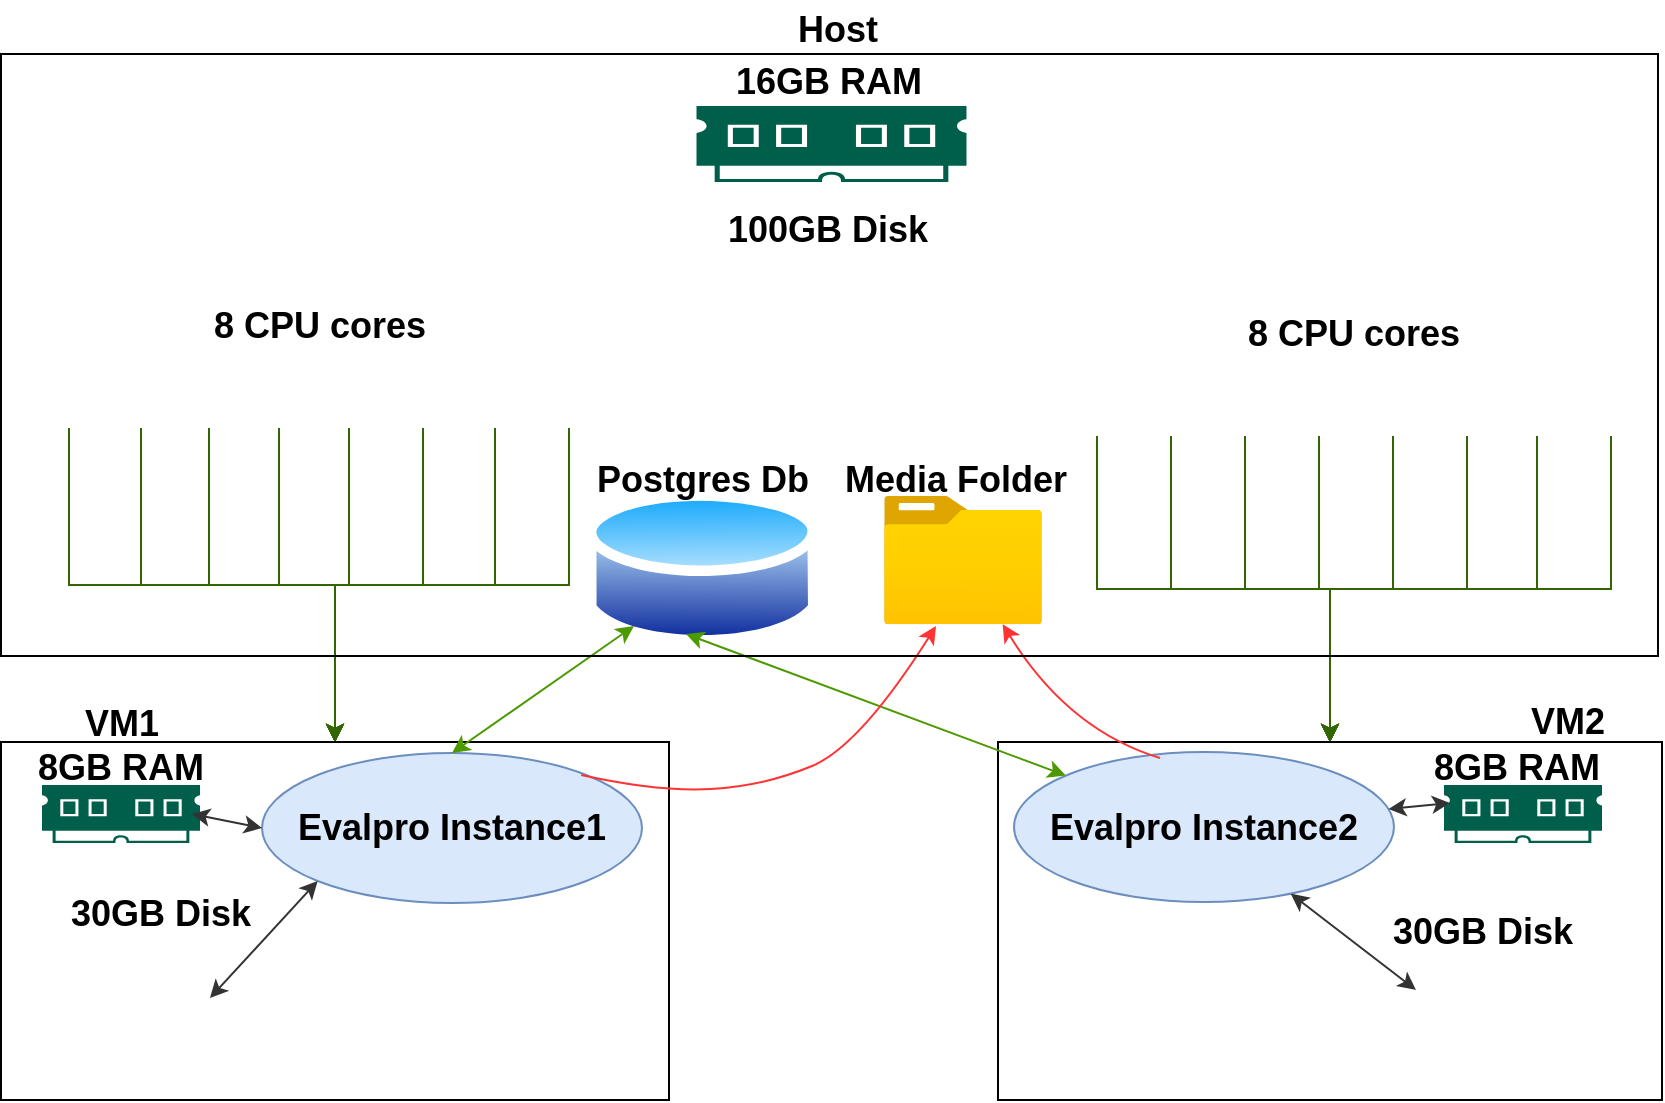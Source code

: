 <mxfile version="18.0.8" type="google"><diagram id="-WmlINrO_lOzJj9oJLUK" name="Page-1"><mxGraphModel grid="0" page="1" gridSize="10" guides="1" tooltips="1" connect="1" arrows="1" fold="1" pageScale="1" pageWidth="850" pageHeight="1100" math="0" shadow="0"><root><mxCell id="0"/><mxCell id="1" parent="0"/><mxCell id="ewf8oujv8Ed3ZUXBzoV--1" style="edgeStyle=orthogonalEdgeStyle;rounded=0;orthogonalLoop=1;jettySize=auto;html=1;exitX=0.5;exitY=1;exitDx=0;exitDy=0;strokeColor=#336600;" edge="1" parent="1" source="ewf8oujv8Ed3ZUXBzoV--2" target="ewf8oujv8Ed3ZUXBzoV--33"><mxGeometry relative="1" as="geometry"/></mxCell><mxCell id="ewf8oujv8Ed3ZUXBzoV--2" value="" style="shape=image;html=1;verticalAlign=top;verticalLabelPosition=bottom;labelBackgroundColor=#ffffff;imageAspect=0;aspect=fixed;image=https://cdn1.iconfinder.com/data/icons/unicons-line-vol-5/24/processor-128.png;fillColor=none;" vertex="1" parent="1"><mxGeometry x="22" y="167" width="47" height="47" as="geometry"/></mxCell><mxCell id="ewf8oujv8Ed3ZUXBzoV--3" style="edgeStyle=orthogonalEdgeStyle;rounded=0;orthogonalLoop=1;jettySize=auto;html=1;exitX=0.5;exitY=1;exitDx=0;exitDy=0;strokeColor=#336600;" edge="1" parent="1" source="ewf8oujv8Ed3ZUXBzoV--4" target="ewf8oujv8Ed3ZUXBzoV--33"><mxGeometry relative="1" as="geometry"/></mxCell><mxCell id="ewf8oujv8Ed3ZUXBzoV--4" value="" style="shape=image;html=1;verticalAlign=top;verticalLabelPosition=bottom;labelBackgroundColor=#ffffff;imageAspect=0;aspect=fixed;image=https://cdn1.iconfinder.com/data/icons/unicons-line-vol-5/24/processor-128.png;fillColor=none;" vertex="1" parent="1"><mxGeometry x="58" y="167" width="47" height="47" as="geometry"/></mxCell><mxCell id="ewf8oujv8Ed3ZUXBzoV--5" style="edgeStyle=orthogonalEdgeStyle;rounded=0;orthogonalLoop=1;jettySize=auto;html=1;exitX=0.5;exitY=1;exitDx=0;exitDy=0;entryX=0.5;entryY=0;entryDx=0;entryDy=0;strokeColor=#336600;" edge="1" parent="1" source="ewf8oujv8Ed3ZUXBzoV--6" target="ewf8oujv8Ed3ZUXBzoV--33"><mxGeometry relative="1" as="geometry"/></mxCell><mxCell id="ewf8oujv8Ed3ZUXBzoV--6" value="" style="shape=image;html=1;verticalAlign=top;verticalLabelPosition=bottom;labelBackgroundColor=#ffffff;imageAspect=0;aspect=fixed;image=https://cdn1.iconfinder.com/data/icons/unicons-line-vol-5/24/processor-128.png;fillColor=none;" vertex="1" parent="1"><mxGeometry x="92" y="167" width="47" height="47" as="geometry"/></mxCell><mxCell id="ewf8oujv8Ed3ZUXBzoV--7" style="edgeStyle=orthogonalEdgeStyle;rounded=0;orthogonalLoop=1;jettySize=auto;html=1;exitX=0.5;exitY=1;exitDx=0;exitDy=0;entryX=0.5;entryY=0;entryDx=0;entryDy=0;strokeColor=#336600;" edge="1" parent="1" source="ewf8oujv8Ed3ZUXBzoV--8" target="ewf8oujv8Ed3ZUXBzoV--33"><mxGeometry relative="1" as="geometry"/></mxCell><mxCell id="ewf8oujv8Ed3ZUXBzoV--8" value="" style="shape=image;html=1;verticalAlign=top;verticalLabelPosition=bottom;labelBackgroundColor=#ffffff;imageAspect=0;aspect=fixed;image=https://cdn1.iconfinder.com/data/icons/unicons-line-vol-5/24/processor-128.png;fillColor=none;" vertex="1" parent="1"><mxGeometry x="127" y="167" width="47" height="47" as="geometry"/></mxCell><mxCell id="ewf8oujv8Ed3ZUXBzoV--9" style="edgeStyle=orthogonalEdgeStyle;rounded=0;orthogonalLoop=1;jettySize=auto;html=1;exitX=0.5;exitY=1;exitDx=0;exitDy=0;entryX=0.5;entryY=0;entryDx=0;entryDy=0;strokeColor=#336600;" edge="1" parent="1" source="ewf8oujv8Ed3ZUXBzoV--10" target="ewf8oujv8Ed3ZUXBzoV--33"><mxGeometry relative="1" as="geometry"/></mxCell><mxCell id="ewf8oujv8Ed3ZUXBzoV--10" value="" style="shape=image;html=1;verticalAlign=top;verticalLabelPosition=bottom;labelBackgroundColor=#ffffff;imageAspect=0;aspect=fixed;image=https://cdn1.iconfinder.com/data/icons/unicons-line-vol-5/24/processor-128.png;fillColor=none;" vertex="1" parent="1"><mxGeometry x="162" y="167" width="47" height="47" as="geometry"/></mxCell><mxCell id="ewf8oujv8Ed3ZUXBzoV--11" style="edgeStyle=orthogonalEdgeStyle;rounded=0;orthogonalLoop=1;jettySize=auto;html=1;exitX=0.5;exitY=1;exitDx=0;exitDy=0;entryX=0.5;entryY=0;entryDx=0;entryDy=0;strokeColor=#336600;" edge="1" parent="1" source="ewf8oujv8Ed3ZUXBzoV--12" target="ewf8oujv8Ed3ZUXBzoV--33"><mxGeometry relative="1" as="geometry"/></mxCell><mxCell id="ewf8oujv8Ed3ZUXBzoV--12" value="" style="shape=image;html=1;verticalAlign=top;verticalLabelPosition=bottom;labelBackgroundColor=#ffffff;imageAspect=0;aspect=fixed;image=https://cdn1.iconfinder.com/data/icons/unicons-line-vol-5/24/processor-128.png;fillColor=none;" vertex="1" parent="1"><mxGeometry x="199" y="167" width="47" height="47" as="geometry"/></mxCell><mxCell id="ewf8oujv8Ed3ZUXBzoV--13" style="edgeStyle=orthogonalEdgeStyle;rounded=0;orthogonalLoop=1;jettySize=auto;html=1;exitX=0.5;exitY=1;exitDx=0;exitDy=0;entryX=0.5;entryY=0;entryDx=0;entryDy=0;strokeColor=#336600;" edge="1" parent="1" source="ewf8oujv8Ed3ZUXBzoV--14" target="ewf8oujv8Ed3ZUXBzoV--33"><mxGeometry relative="1" as="geometry"/></mxCell><mxCell id="ewf8oujv8Ed3ZUXBzoV--14" value="" style="shape=image;html=1;verticalAlign=top;verticalLabelPosition=bottom;labelBackgroundColor=#ffffff;imageAspect=0;aspect=fixed;image=https://cdn1.iconfinder.com/data/icons/unicons-line-vol-5/24/processor-128.png;fillColor=none;" vertex="1" parent="1"><mxGeometry x="235" y="167" width="47" height="47" as="geometry"/></mxCell><mxCell id="ewf8oujv8Ed3ZUXBzoV--15" style="edgeStyle=orthogonalEdgeStyle;rounded=0;orthogonalLoop=1;jettySize=auto;html=1;exitX=0.5;exitY=1;exitDx=0;exitDy=0;entryX=0.5;entryY=0;entryDx=0;entryDy=0;strokeColor=#336600;" edge="1" parent="1" source="ewf8oujv8Ed3ZUXBzoV--16" target="ewf8oujv8Ed3ZUXBzoV--33"><mxGeometry relative="1" as="geometry"/></mxCell><mxCell id="ewf8oujv8Ed3ZUXBzoV--16" value="" style="shape=image;html=1;verticalAlign=top;verticalLabelPosition=bottom;labelBackgroundColor=#ffffff;imageAspect=0;aspect=fixed;image=https://cdn1.iconfinder.com/data/icons/unicons-line-vol-5/24/processor-128.png;fillColor=none;" vertex="1" parent="1"><mxGeometry x="272" y="167" width="47" height="47" as="geometry"/></mxCell><mxCell id="ewf8oujv8Ed3ZUXBzoV--17" style="edgeStyle=orthogonalEdgeStyle;rounded=0;orthogonalLoop=1;jettySize=auto;html=1;exitX=0.5;exitY=1;exitDx=0;exitDy=0;strokeColor=#336600;" edge="1" parent="1" source="ewf8oujv8Ed3ZUXBzoV--18" target="ewf8oujv8Ed3ZUXBzoV--34"><mxGeometry relative="1" as="geometry"/></mxCell><mxCell id="ewf8oujv8Ed3ZUXBzoV--18" value="" style="shape=image;html=1;verticalAlign=top;verticalLabelPosition=bottom;labelBackgroundColor=#ffffff;imageAspect=0;aspect=fixed;image=https://cdn1.iconfinder.com/data/icons/unicons-line-vol-5/24/processor-128.png;fillColor=none;" vertex="1" parent="1"><mxGeometry x="536" y="171" width="47" height="47" as="geometry"/></mxCell><mxCell id="ewf8oujv8Ed3ZUXBzoV--19" style="edgeStyle=orthogonalEdgeStyle;rounded=0;orthogonalLoop=1;jettySize=auto;html=1;exitX=0.5;exitY=1;exitDx=0;exitDy=0;strokeColor=#336600;" edge="1" parent="1" source="ewf8oujv8Ed3ZUXBzoV--20" target="ewf8oujv8Ed3ZUXBzoV--34"><mxGeometry relative="1" as="geometry"/></mxCell><mxCell id="ewf8oujv8Ed3ZUXBzoV--20" value="" style="shape=image;html=1;verticalAlign=top;verticalLabelPosition=bottom;labelBackgroundColor=#ffffff;imageAspect=0;aspect=fixed;image=https://cdn1.iconfinder.com/data/icons/unicons-line-vol-5/24/processor-128.png;fillColor=none;" vertex="1" parent="1"><mxGeometry x="573" y="171" width="47" height="47" as="geometry"/></mxCell><mxCell id="ewf8oujv8Ed3ZUXBzoV--21" style="edgeStyle=orthogonalEdgeStyle;rounded=0;orthogonalLoop=1;jettySize=auto;html=1;exitX=0.5;exitY=1;exitDx=0;exitDy=0;entryX=0.5;entryY=0;entryDx=0;entryDy=0;strokeColor=#336600;" edge="1" parent="1" source="ewf8oujv8Ed3ZUXBzoV--22" target="ewf8oujv8Ed3ZUXBzoV--34"><mxGeometry relative="1" as="geometry"/></mxCell><mxCell id="ewf8oujv8Ed3ZUXBzoV--22" value="" style="shape=image;html=1;verticalAlign=top;verticalLabelPosition=bottom;labelBackgroundColor=#ffffff;imageAspect=0;aspect=fixed;image=https://cdn1.iconfinder.com/data/icons/unicons-line-vol-5/24/processor-128.png;fillColor=none;" vertex="1" parent="1"><mxGeometry x="610" y="171" width="47" height="47" as="geometry"/></mxCell><mxCell id="ewf8oujv8Ed3ZUXBzoV--23" style="edgeStyle=orthogonalEdgeStyle;rounded=0;orthogonalLoop=1;jettySize=auto;html=1;exitX=0.5;exitY=1;exitDx=0;exitDy=0;strokeColor=#336600;" edge="1" parent="1" source="ewf8oujv8Ed3ZUXBzoV--24" target="ewf8oujv8Ed3ZUXBzoV--34"><mxGeometry relative="1" as="geometry"/></mxCell><mxCell id="ewf8oujv8Ed3ZUXBzoV--24" value="" style="shape=image;html=1;verticalAlign=top;verticalLabelPosition=bottom;labelBackgroundColor=#ffffff;imageAspect=0;aspect=fixed;image=https://cdn1.iconfinder.com/data/icons/unicons-line-vol-5/24/processor-128.png;fillColor=none;" vertex="1" parent="1"><mxGeometry x="647" y="171" width="47" height="47" as="geometry"/></mxCell><mxCell id="ewf8oujv8Ed3ZUXBzoV--25" style="edgeStyle=orthogonalEdgeStyle;rounded=0;orthogonalLoop=1;jettySize=auto;html=1;exitX=0.5;exitY=1;exitDx=0;exitDy=0;entryX=0.5;entryY=0;entryDx=0;entryDy=0;strokeColor=#336600;" edge="1" parent="1" source="ewf8oujv8Ed3ZUXBzoV--26" target="ewf8oujv8Ed3ZUXBzoV--34"><mxGeometry relative="1" as="geometry"/></mxCell><mxCell id="ewf8oujv8Ed3ZUXBzoV--26" value="" style="shape=image;html=1;verticalAlign=top;verticalLabelPosition=bottom;labelBackgroundColor=#ffffff;imageAspect=0;aspect=fixed;image=https://cdn1.iconfinder.com/data/icons/unicons-line-vol-5/24/processor-128.png;fillColor=none;" vertex="1" parent="1"><mxGeometry x="684" y="171" width="47" height="47" as="geometry"/></mxCell><mxCell id="ewf8oujv8Ed3ZUXBzoV--27" style="edgeStyle=orthogonalEdgeStyle;rounded=0;orthogonalLoop=1;jettySize=auto;html=1;exitX=0.5;exitY=1;exitDx=0;exitDy=0;strokeColor=#336600;" edge="1" parent="1" source="ewf8oujv8Ed3ZUXBzoV--28" target="ewf8oujv8Ed3ZUXBzoV--34"><mxGeometry relative="1" as="geometry"/></mxCell><mxCell id="ewf8oujv8Ed3ZUXBzoV--28" value="" style="shape=image;html=1;verticalAlign=top;verticalLabelPosition=bottom;labelBackgroundColor=#ffffff;imageAspect=0;aspect=fixed;image=https://cdn1.iconfinder.com/data/icons/unicons-line-vol-5/24/processor-128.png;fillColor=none;" vertex="1" parent="1"><mxGeometry x="721" y="171" width="47" height="47" as="geometry"/></mxCell><mxCell id="ewf8oujv8Ed3ZUXBzoV--29" style="edgeStyle=orthogonalEdgeStyle;rounded=0;orthogonalLoop=1;jettySize=auto;html=1;exitX=0.5;exitY=1;exitDx=0;exitDy=0;entryX=0.5;entryY=0;entryDx=0;entryDy=0;strokeColor=#336600;" edge="1" parent="1" source="ewf8oujv8Ed3ZUXBzoV--30" target="ewf8oujv8Ed3ZUXBzoV--34"><mxGeometry relative="1" as="geometry"/></mxCell><mxCell id="ewf8oujv8Ed3ZUXBzoV--30" value="" style="shape=image;html=1;verticalAlign=top;verticalLabelPosition=bottom;labelBackgroundColor=#ffffff;imageAspect=0;aspect=fixed;image=https://cdn1.iconfinder.com/data/icons/unicons-line-vol-5/24/processor-128.png;fillColor=none;" vertex="1" parent="1"><mxGeometry x="756" y="171" width="47" height="47" as="geometry"/></mxCell><mxCell id="ewf8oujv8Ed3ZUXBzoV--31" style="edgeStyle=orthogonalEdgeStyle;rounded=0;orthogonalLoop=1;jettySize=auto;html=1;exitX=0.5;exitY=1;exitDx=0;exitDy=0;entryX=0.5;entryY=0;entryDx=0;entryDy=0;strokeColor=#336600;" edge="1" parent="1" source="ewf8oujv8Ed3ZUXBzoV--32" target="ewf8oujv8Ed3ZUXBzoV--34"><mxGeometry relative="1" as="geometry"/></mxCell><mxCell id="ewf8oujv8Ed3ZUXBzoV--32" value="" style="shape=image;html=1;verticalAlign=top;verticalLabelPosition=bottom;labelBackgroundColor=#ffffff;imageAspect=0;aspect=fixed;image=https://cdn1.iconfinder.com/data/icons/unicons-line-vol-5/24/processor-128.png;fillColor=none;" vertex="1" parent="1"><mxGeometry x="793" y="171" width="47" height="47" as="geometry"/></mxCell><mxCell id="ewf8oujv8Ed3ZUXBzoV--33" value="" style="rounded=0;whiteSpace=wrap;html=1;fillColor=none;" vertex="1" parent="1"><mxGeometry x="11.5" y="371" width="334" height="179" as="geometry"/></mxCell><mxCell id="ewf8oujv8Ed3ZUXBzoV--34" value="" style="rounded=0;whiteSpace=wrap;html=1;fillColor=none;" vertex="1" parent="1"><mxGeometry x="510" y="371" width="332" height="179" as="geometry"/></mxCell><mxCell id="ewf8oujv8Ed3ZUXBzoV--35" value="" style="sketch=0;pointerEvents=1;shadow=0;dashed=0;html=1;strokeColor=none;fillColor=#005F4B;labelPosition=center;verticalLabelPosition=bottom;verticalAlign=top;align=center;outlineConnect=0;shape=mxgraph.veeam2.ram;" vertex="1" parent="1"><mxGeometry x="733" y="392.5" width="79" height="29" as="geometry"/></mxCell><mxCell id="ewf8oujv8Ed3ZUXBzoV--36" value="" style="sketch=0;pointerEvents=1;shadow=0;dashed=0;html=1;strokeColor=none;fillColor=#005F4B;labelPosition=center;verticalLabelPosition=bottom;verticalAlign=top;align=center;outlineConnect=0;shape=mxgraph.veeam2.ram;" vertex="1" parent="1"><mxGeometry x="32" y="392.5" width="79" height="29" as="geometry"/></mxCell><mxCell id="ewf8oujv8Ed3ZUXBzoV--37" value="&lt;b&gt;&lt;font style=&quot;font-size: 18px;&quot;&gt;8GB RAM&lt;/font&gt;&lt;/b&gt;" style="text;html=1;strokeColor=none;fillColor=none;align=center;verticalAlign=middle;whiteSpace=wrap;rounded=0;" vertex="1" parent="1"><mxGeometry x="719" y="369" width="101" height="30" as="geometry"/></mxCell><mxCell id="ewf8oujv8Ed3ZUXBzoV--38" value="&lt;b&gt;&lt;font style=&quot;font-size: 18px;&quot;&gt;8GB RAM&lt;/font&gt;&lt;/b&gt;" style="text;html=1;strokeColor=none;fillColor=none;align=center;verticalAlign=middle;whiteSpace=wrap;rounded=0;" vertex="1" parent="1"><mxGeometry x="21" y="369" width="101" height="30" as="geometry"/></mxCell><mxCell id="ewf8oujv8Ed3ZUXBzoV--39" value="" style="shape=image;html=1;verticalAlign=top;verticalLabelPosition=bottom;labelBackgroundColor=#ffffff;imageAspect=0;aspect=fixed;image=https://cdn4.iconfinder.com/data/icons/PixeloPhilia_2/PNG/hdd.png;fontSize=18;fillColor=none;" vertex="1" parent="1"><mxGeometry x="61" y="467" width="61" height="61" as="geometry"/></mxCell><mxCell id="ewf8oujv8Ed3ZUXBzoV--40" value="&lt;b&gt;Evalpro Instance1&lt;/b&gt;" style="ellipse;whiteSpace=wrap;html=1;fontSize=18;fillColor=#dae8fc;strokeColor=#6c8ebf;" vertex="1" parent="1"><mxGeometry x="142" y="376.5" width="190" height="75" as="geometry"/></mxCell><mxCell id="ewf8oujv8Ed3ZUXBzoV--41" value="&lt;b&gt;30GB Disk&lt;/b&gt;" style="text;html=1;strokeColor=none;fillColor=none;align=center;verticalAlign=middle;whiteSpace=wrap;rounded=0;fontSize=18;" vertex="1" parent="1"><mxGeometry x="43" y="442" width="97" height="30" as="geometry"/></mxCell><mxCell id="ewf8oujv8Ed3ZUXBzoV--42" value="&lt;b&gt;30GB Disk&lt;/b&gt;" style="text;html=1;strokeColor=none;fillColor=none;align=center;verticalAlign=middle;whiteSpace=wrap;rounded=0;fontSize=18;" vertex="1" parent="1"><mxGeometry x="702" y="451" width="101" height="30.5" as="geometry"/></mxCell><mxCell id="ewf8oujv8Ed3ZUXBzoV--47" value="&lt;b&gt;Evalpro Instance2&lt;/b&gt;" style="ellipse;whiteSpace=wrap;html=1;fontSize=18;fillColor=#dae8fc;strokeColor=#6c8ebf;" vertex="1" parent="1"><mxGeometry x="518" y="376" width="190" height="75" as="geometry"/></mxCell><mxCell id="ewf8oujv8Ed3ZUXBzoV--49" value="" style="sketch=0;pointerEvents=1;shadow=0;dashed=0;html=1;strokeColor=none;fillColor=#005F4B;labelPosition=center;verticalLabelPosition=bottom;verticalAlign=top;align=center;outlineConnect=0;shape=mxgraph.veeam2.ram;" vertex="1" parent="1"><mxGeometry x="359.25" y="53" width="135" height="38" as="geometry"/></mxCell><mxCell id="ewf8oujv8Ed3ZUXBzoV--50" value="" style="shape=image;html=1;verticalAlign=top;verticalLabelPosition=bottom;labelBackgroundColor=#ffffff;imageAspect=0;aspect=fixed;image=https://cdn4.iconfinder.com/data/icons/PixeloPhilia_2/PNG/hdd.png;fontSize=18;fillColor=none;" vertex="1" parent="1"><mxGeometry x="376.5" y="115" width="96" height="96" as="geometry"/></mxCell><mxCell id="ewf8oujv8Ed3ZUXBzoV--51" value="" style="shape=image;html=1;verticalAlign=top;verticalLabelPosition=bottom;labelBackgroundColor=#ffffff;imageAspect=0;aspect=fixed;image=https://cdn4.iconfinder.com/data/icons/PixeloPhilia_2/PNG/hdd.png;fontSize=18;fillColor=none;" vertex="1" parent="1"><mxGeometry x="712" y="470" width="61" height="61" as="geometry"/></mxCell><mxCell id="ewf8oujv8Ed3ZUXBzoV--52" value="&lt;b&gt;&lt;font style=&quot;font-size: 18px;&quot;&gt;16GB RAM&lt;/font&gt;&lt;/b&gt;" style="text;html=1;strokeColor=none;fillColor=none;align=center;verticalAlign=middle;whiteSpace=wrap;rounded=0;" vertex="1" parent="1"><mxGeometry x="375" y="26" width="101" height="30" as="geometry"/></mxCell><mxCell id="ewf8oujv8Ed3ZUXBzoV--53" value="&lt;b&gt;100GB Disk&lt;/b&gt;" style="text;html=1;strokeColor=none;fillColor=none;align=center;verticalAlign=middle;whiteSpace=wrap;rounded=0;fontSize=18;" vertex="1" parent="1"><mxGeometry x="368" y="100" width="114" height="30" as="geometry"/></mxCell><mxCell id="ewf8oujv8Ed3ZUXBzoV--54" value="&lt;b&gt;8 CPU cores&lt;/b&gt;" style="text;html=1;strokeColor=none;fillColor=none;align=center;verticalAlign=middle;whiteSpace=wrap;rounded=0;fontSize=18;" vertex="1" parent="1"><mxGeometry x="105" y="148" width="132" height="30" as="geometry"/></mxCell><mxCell id="ewf8oujv8Ed3ZUXBzoV--56" value="&lt;b&gt;VM1&lt;/b&gt;" style="text;html=1;strokeColor=none;fillColor=none;align=center;verticalAlign=middle;whiteSpace=wrap;rounded=0;fontSize=18;" vertex="1" parent="1"><mxGeometry x="42" y="346.5" width="60" height="30" as="geometry"/></mxCell><mxCell id="ewf8oujv8Ed3ZUXBzoV--57" value="&lt;b&gt;VM2&lt;/b&gt;" style="text;html=1;strokeColor=none;fillColor=none;align=center;verticalAlign=middle;whiteSpace=wrap;rounded=0;fontSize=18;" vertex="1" parent="1"><mxGeometry x="765" y="346" width="60" height="30" as="geometry"/></mxCell><mxCell id="ewf8oujv8Ed3ZUXBzoV--59" value="" style="aspect=fixed;perimeter=ellipsePerimeter;html=1;align=center;shadow=0;dashed=0;spacingTop=3;image;image=img/lib/active_directory/database.svg;" vertex="1" parent="1"><mxGeometry x="304" y="241" width="116.22" height="86" as="geometry"/></mxCell><mxCell id="ewf8oujv8Ed3ZUXBzoV--61" value="" style="aspect=fixed;html=1;points=[];align=center;image;fontSize=12;image=img/lib/azure2/general/Folder_Blank.svg;" vertex="1" parent="1"><mxGeometry x="453" y="248" width="79" height="64.12" as="geometry"/></mxCell><mxCell id="ewf8oujv8Ed3ZUXBzoV--62" value="&lt;font style=&quot;font-size: 18px;&quot;&gt;&lt;b&gt;Postgres Db&lt;/b&gt;&lt;/font&gt;" style="text;html=1;strokeColor=none;fillColor=none;align=center;verticalAlign=middle;whiteSpace=wrap;rounded=0;" vertex="1" parent="1"><mxGeometry x="301.61" y="225" width="121" height="30" as="geometry"/></mxCell><mxCell id="ewf8oujv8Ed3ZUXBzoV--63" value="&lt;b&gt;Media Folder&lt;/b&gt;" style="text;html=1;strokeColor=none;fillColor=none;align=center;verticalAlign=middle;whiteSpace=wrap;rounded=0;fontSize=18;" vertex="1" parent="1"><mxGeometry x="431" y="225" width="116" height="30" as="geometry"/></mxCell><mxCell id="ewf8oujv8Ed3ZUXBzoV--65" value="" style="endArrow=classic;startArrow=classic;html=1;rounded=0;fontSize=18;exitX=0.5;exitY=0;exitDx=0;exitDy=0;strokeColor=#4D9900;" edge="1" parent="1" source="ewf8oujv8Ed3ZUXBzoV--40"><mxGeometry width="50" height="50" relative="1" as="geometry"><mxPoint x="309.25" y="340" as="sourcePoint"/><mxPoint x="328" y="313" as="targetPoint"/></mxGeometry></mxCell><mxCell id="ewf8oujv8Ed3ZUXBzoV--68" value="" style="endArrow=classic;startArrow=classic;html=1;rounded=0;fontSize=18;strokeColor=#4D9900;" edge="1" parent="1" source="ewf8oujv8Ed3ZUXBzoV--47"><mxGeometry width="50" height="50" relative="1" as="geometry"><mxPoint x="304" y="367" as="sourcePoint"/><mxPoint x="354" y="317" as="targetPoint"/></mxGeometry></mxCell><mxCell id="ewf8oujv8Ed3ZUXBzoV--69" value="&lt;b&gt;8 CPU cores&lt;/b&gt;" style="text;html=1;strokeColor=none;fillColor=none;align=center;verticalAlign=middle;whiteSpace=wrap;rounded=0;fontSize=18;" vertex="1" parent="1"><mxGeometry x="622" y="152" width="132" height="30" as="geometry"/></mxCell><mxCell id="ewf8oujv8Ed3ZUXBzoV--73" value="" style="curved=1;endArrow=classic;html=1;rounded=0;fontSize=18;strokeColor=#FF3333;" edge="1" parent="1"><mxGeometry width="50" height="50" relative="1" as="geometry"><mxPoint x="301.61" y="387.5" as="sourcePoint"/><mxPoint x="479" y="313" as="targetPoint"/><Array as="points"><mxPoint x="340" y="396"/><mxPoint x="393" y="393"/><mxPoint x="441" y="373"/></Array></mxGeometry></mxCell><mxCell id="ewf8oujv8Ed3ZUXBzoV--74" value="" style="curved=1;endArrow=classic;html=1;rounded=0;fontSize=18;strokeColor=#FF3333;" edge="1" parent="1" target="ewf8oujv8Ed3ZUXBzoV--61"><mxGeometry width="50" height="50" relative="1" as="geometry"><mxPoint x="591" y="379" as="sourcePoint"/><mxPoint x="520" y="329" as="targetPoint"/><Array as="points"><mxPoint x="545" y="365"/></Array></mxGeometry></mxCell><mxCell id="ewf8oujv8Ed3ZUXBzoV--78" value="" style="endArrow=classic;startArrow=classic;html=1;rounded=0;fontSize=18;strokeColor=#333333;entryX=0;entryY=1;entryDx=0;entryDy=0;" edge="1" parent="1" target="ewf8oujv8Ed3ZUXBzoV--40"><mxGeometry width="50" height="50" relative="1" as="geometry"><mxPoint x="116" y="499" as="sourcePoint"/><mxPoint x="166" y="449" as="targetPoint"/></mxGeometry></mxCell><mxCell id="ewf8oujv8Ed3ZUXBzoV--79" value="" style="endArrow=classic;startArrow=classic;html=1;rounded=0;fontSize=18;strokeColor=#333333;entryX=0;entryY=0.5;entryDx=0;entryDy=0;" edge="1" parent="1" target="ewf8oujv8Ed3ZUXBzoV--40"><mxGeometry width="50" height="50" relative="1" as="geometry"><mxPoint x="107" y="407" as="sourcePoint"/><mxPoint x="157" y="357" as="targetPoint"/></mxGeometry></mxCell><mxCell id="ewf8oujv8Ed3ZUXBzoV--80" value="" style="endArrow=classic;startArrow=classic;html=1;rounded=0;fontSize=18;strokeColor=#333333;" edge="1" parent="1" source="ewf8oujv8Ed3ZUXBzoV--47"><mxGeometry width="50" height="50" relative="1" as="geometry"><mxPoint x="669" y="545" as="sourcePoint"/><mxPoint x="719" y="495" as="targetPoint"/></mxGeometry></mxCell><mxCell id="ewf8oujv8Ed3ZUXBzoV--81" value="" style="endArrow=classic;startArrow=classic;html=1;rounded=0;fontSize=18;strokeColor=#333333;" edge="1" parent="1" source="ewf8oujv8Ed3ZUXBzoV--47"><mxGeometry width="50" height="50" relative="1" as="geometry"><mxPoint x="686" y="451.5" as="sourcePoint"/><mxPoint x="736" y="401.5" as="targetPoint"/></mxGeometry></mxCell><mxCell id="ewf8oujv8Ed3ZUXBzoV--82" value="" style="rounded=0;whiteSpace=wrap;html=1;fontSize=18;fillColor=none;" vertex="1" parent="1"><mxGeometry x="11.5" y="27" width="828.5" height="301" as="geometry"/></mxCell><mxCell id="ewf8oujv8Ed3ZUXBzoV--83" value="&lt;b&gt;Host&lt;/b&gt;" style="text;html=1;strokeColor=none;fillColor=none;align=center;verticalAlign=middle;whiteSpace=wrap;rounded=0;fontSize=18;" vertex="1" parent="1"><mxGeometry x="400" width="60" height="30" as="geometry"/></mxCell></root></mxGraphModel></diagram></mxfile>